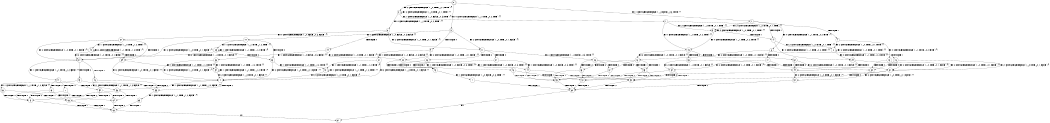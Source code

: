 digraph BCG {
size = "7, 10.5";
center = TRUE;
node [shape = circle];
0 [peripheries = 2];
0 -> 1 [label = "EX !1 !ATOMIC_EXCH_BRANCH (1, +0, FALSE, +0, 3, TRUE) !{}"];
0 -> 2 [label = "EX !2 !ATOMIC_EXCH_BRANCH (1, +0, TRUE, +0, 1, TRUE) !{}"];
0 -> 3 [label = "EX !0 !ATOMIC_EXCH_BRANCH (1, +1, TRUE, +0, 2, TRUE) !{}"];
1 -> 4 [label = "TERMINATE !1"];
1 -> 5 [label = "EX !2 !ATOMIC_EXCH_BRANCH (1, +0, TRUE, +0, 1, TRUE) !{}"];
1 -> 6 [label = "EX !0 !ATOMIC_EXCH_BRANCH (1, +1, TRUE, +0, 2, TRUE) !{}"];
2 -> 7 [label = "EX !1 !ATOMIC_EXCH_BRANCH (1, +0, FALSE, +0, 3, TRUE) !{}"];
2 -> 8 [label = "EX !0 !ATOMIC_EXCH_BRANCH (1, +1, TRUE, +0, 2, TRUE) !{}"];
2 -> 2 [label = "EX !2 !ATOMIC_EXCH_BRANCH (1, +0, TRUE, +0, 1, TRUE) !{}"];
3 -> 9 [label = "TERMINATE !0"];
3 -> 10 [label = "EX !1 !ATOMIC_EXCH_BRANCH (1, +0, FALSE, +0, 3, FALSE) !{}"];
3 -> 11 [label = "EX !2 !ATOMIC_EXCH_BRANCH (1, +0, TRUE, +0, 1, FALSE) !{}"];
4 -> 12 [label = "EX !2 !ATOMIC_EXCH_BRANCH (1, +0, TRUE, +0, 1, TRUE) !{}"];
4 -> 13 [label = "EX !0 !ATOMIC_EXCH_BRANCH (1, +1, TRUE, +0, 2, TRUE) !{}"];
5 -> 14 [label = "TERMINATE !1"];
5 -> 15 [label = "EX !0 !ATOMIC_EXCH_BRANCH (1, +1, TRUE, +0, 2, TRUE) !{}"];
5 -> 5 [label = "EX !2 !ATOMIC_EXCH_BRANCH (1, +0, TRUE, +0, 1, TRUE) !{}"];
6 -> 16 [label = "TERMINATE !1"];
6 -> 17 [label = "TERMINATE !0"];
6 -> 18 [label = "EX !2 !ATOMIC_EXCH_BRANCH (1, +0, TRUE, +0, 1, FALSE) !{}"];
7 -> 14 [label = "TERMINATE !1"];
7 -> 15 [label = "EX !0 !ATOMIC_EXCH_BRANCH (1, +1, TRUE, +0, 2, TRUE) !{}"];
7 -> 5 [label = "EX !2 !ATOMIC_EXCH_BRANCH (1, +0, TRUE, +0, 1, TRUE) !{}"];
8 -> 19 [label = "TERMINATE !0"];
8 -> 20 [label = "EX !1 !ATOMIC_EXCH_BRANCH (1, +0, FALSE, +0, 3, FALSE) !{}"];
8 -> 11 [label = "EX !2 !ATOMIC_EXCH_BRANCH (1, +0, TRUE, +0, 1, FALSE) !{}"];
9 -> 21 [label = "EX !1 !ATOMIC_EXCH_BRANCH (1, +0, FALSE, +0, 3, FALSE) !{}"];
9 -> 22 [label = "EX !2 !ATOMIC_EXCH_BRANCH (1, +0, TRUE, +0, 1, FALSE) !{}"];
10 -> 23 [label = "TERMINATE !0"];
10 -> 24 [label = "EX !2 !ATOMIC_EXCH_BRANCH (1, +0, TRUE, +0, 1, FALSE) !{}"];
10 -> 25 [label = "EX !1 !ATOMIC_EXCH_BRANCH (1, +1, TRUE, +1, 2, TRUE) !{}"];
11 -> 26 [label = "TERMINATE !2"];
11 -> 27 [label = "TERMINATE !0"];
11 -> 28 [label = "EX !1 !ATOMIC_EXCH_BRANCH (1, +0, FALSE, +0, 3, TRUE) !{}"];
12 -> 29 [label = "EX !0 !ATOMIC_EXCH_BRANCH (1, +1, TRUE, +0, 2, TRUE) !{}"];
12 -> 12 [label = "EX !2 !ATOMIC_EXCH_BRANCH (1, +0, TRUE, +0, 1, TRUE) !{}"];
13 -> 30 [label = "TERMINATE !0"];
13 -> 31 [label = "EX !2 !ATOMIC_EXCH_BRANCH (1, +0, TRUE, +0, 1, FALSE) !{}"];
14 -> 12 [label = "EX !2 !ATOMIC_EXCH_BRANCH (1, +0, TRUE, +0, 1, TRUE) !{}"];
14 -> 29 [label = "EX !0 !ATOMIC_EXCH_BRANCH (1, +1, TRUE, +0, 2, TRUE) !{}"];
15 -> 32 [label = "TERMINATE !1"];
15 -> 33 [label = "TERMINATE !0"];
15 -> 18 [label = "EX !2 !ATOMIC_EXCH_BRANCH (1, +0, TRUE, +0, 1, FALSE) !{}"];
16 -> 30 [label = "TERMINATE !0"];
16 -> 31 [label = "EX !2 !ATOMIC_EXCH_BRANCH (1, +0, TRUE, +0, 1, FALSE) !{}"];
17 -> 30 [label = "TERMINATE !1"];
17 -> 34 [label = "EX !2 !ATOMIC_EXCH_BRANCH (1, +0, TRUE, +0, 1, FALSE) !{}"];
18 -> 35 [label = "TERMINATE !1"];
18 -> 36 [label = "TERMINATE !2"];
18 -> 37 [label = "TERMINATE !0"];
19 -> 22 [label = "EX !2 !ATOMIC_EXCH_BRANCH (1, +0, TRUE, +0, 1, FALSE) !{}"];
19 -> 38 [label = "EX !1 !ATOMIC_EXCH_BRANCH (1, +0, FALSE, +0, 3, FALSE) !{}"];
20 -> 39 [label = "TERMINATE !0"];
20 -> 24 [label = "EX !2 !ATOMIC_EXCH_BRANCH (1, +0, TRUE, +0, 1, FALSE) !{}"];
20 -> 40 [label = "EX !1 !ATOMIC_EXCH_BRANCH (1, +1, TRUE, +1, 2, TRUE) !{}"];
21 -> 41 [label = "EX !2 !ATOMIC_EXCH_BRANCH (1, +0, TRUE, +0, 1, FALSE) !{}"];
21 -> 42 [label = "EX !1 !ATOMIC_EXCH_BRANCH (1, +1, TRUE, +1, 2, TRUE) !{}"];
22 -> 43 [label = "TERMINATE !2"];
22 -> 44 [label = "EX !1 !ATOMIC_EXCH_BRANCH (1, +0, FALSE, +0, 3, TRUE) !{}"];
23 -> 42 [label = "EX !1 !ATOMIC_EXCH_BRANCH (1, +1, TRUE, +1, 2, TRUE) !{}"];
23 -> 41 [label = "EX !2 !ATOMIC_EXCH_BRANCH (1, +0, TRUE, +0, 1, FALSE) !{}"];
24 -> 45 [label = "TERMINATE !2"];
24 -> 46 [label = "TERMINATE !0"];
24 -> 47 [label = "EX !1 !ATOMIC_EXCH_BRANCH (1, +1, TRUE, +1, 2, FALSE) !{}"];
25 -> 23 [label = "TERMINATE !0"];
25 -> 24 [label = "EX !2 !ATOMIC_EXCH_BRANCH (1, +0, TRUE, +0, 1, FALSE) !{}"];
25 -> 25 [label = "EX !1 !ATOMIC_EXCH_BRANCH (1, +1, TRUE, +1, 2, TRUE) !{}"];
26 -> 43 [label = "TERMINATE !0"];
26 -> 48 [label = "EX !1 !ATOMIC_EXCH_BRANCH (1, +0, FALSE, +0, 3, TRUE) !{}"];
27 -> 43 [label = "TERMINATE !2"];
27 -> 44 [label = "EX !1 !ATOMIC_EXCH_BRANCH (1, +0, FALSE, +0, 3, TRUE) !{}"];
28 -> 35 [label = "TERMINATE !1"];
28 -> 36 [label = "TERMINATE !2"];
28 -> 37 [label = "TERMINATE !0"];
29 -> 49 [label = "TERMINATE !0"];
29 -> 31 [label = "EX !2 !ATOMIC_EXCH_BRANCH (1, +0, TRUE, +0, 1, FALSE) !{}"];
30 -> 50 [label = "EX !2 !ATOMIC_EXCH_BRANCH (1, +0, TRUE, +0, 1, FALSE) !{}"];
31 -> 51 [label = "TERMINATE !2"];
31 -> 52 [label = "TERMINATE !0"];
32 -> 31 [label = "EX !2 !ATOMIC_EXCH_BRANCH (1, +0, TRUE, +0, 1, FALSE) !{}"];
32 -> 49 [label = "TERMINATE !0"];
33 -> 34 [label = "EX !2 !ATOMIC_EXCH_BRANCH (1, +0, TRUE, +0, 1, FALSE) !{}"];
33 -> 49 [label = "TERMINATE !1"];
34 -> 52 [label = "TERMINATE !1"];
34 -> 53 [label = "TERMINATE !2"];
35 -> 51 [label = "TERMINATE !2"];
35 -> 52 [label = "TERMINATE !0"];
36 -> 51 [label = "TERMINATE !1"];
36 -> 53 [label = "TERMINATE !0"];
37 -> 52 [label = "TERMINATE !1"];
37 -> 53 [label = "TERMINATE !2"];
38 -> 41 [label = "EX !2 !ATOMIC_EXCH_BRANCH (1, +0, TRUE, +0, 1, FALSE) !{}"];
38 -> 54 [label = "EX !1 !ATOMIC_EXCH_BRANCH (1, +1, TRUE, +1, 2, TRUE) !{}"];
39 -> 41 [label = "EX !2 !ATOMIC_EXCH_BRANCH (1, +0, TRUE, +0, 1, FALSE) !{}"];
39 -> 54 [label = "EX !1 !ATOMIC_EXCH_BRANCH (1, +1, TRUE, +1, 2, TRUE) !{}"];
40 -> 39 [label = "TERMINATE !0"];
40 -> 24 [label = "EX !2 !ATOMIC_EXCH_BRANCH (1, +0, TRUE, +0, 1, FALSE) !{}"];
40 -> 40 [label = "EX !1 !ATOMIC_EXCH_BRANCH (1, +1, TRUE, +1, 2, TRUE) !{}"];
41 -> 55 [label = "TERMINATE !2"];
41 -> 56 [label = "EX !1 !ATOMIC_EXCH_BRANCH (1, +1, TRUE, +1, 2, FALSE) !{}"];
42 -> 41 [label = "EX !2 !ATOMIC_EXCH_BRANCH (1, +0, TRUE, +0, 1, FALSE) !{}"];
42 -> 42 [label = "EX !1 !ATOMIC_EXCH_BRANCH (1, +1, TRUE, +1, 2, TRUE) !{}"];
43 -> 57 [label = "EX !1 !ATOMIC_EXCH_BRANCH (1, +0, FALSE, +0, 3, TRUE) !{}"];
44 -> 52 [label = "TERMINATE !1"];
44 -> 53 [label = "TERMINATE !2"];
45 -> 58 [label = "EX !1 !ATOMIC_EXCH_BRANCH (1, +1, TRUE, +1, 2, FALSE) !{}"];
45 -> 55 [label = "TERMINATE !0"];
46 -> 56 [label = "EX !1 !ATOMIC_EXCH_BRANCH (1, +1, TRUE, +1, 2, FALSE) !{}"];
46 -> 55 [label = "TERMINATE !2"];
47 -> 59 [label = "TERMINATE !1"];
47 -> 60 [label = "TERMINATE !2"];
47 -> 61 [label = "TERMINATE !0"];
48 -> 51 [label = "TERMINATE !1"];
48 -> 53 [label = "TERMINATE !0"];
49 -> 50 [label = "EX !2 !ATOMIC_EXCH_BRANCH (1, +0, TRUE, +0, 1, FALSE) !{}"];
50 -> 62 [label = "TERMINATE !2"];
51 -> 62 [label = "TERMINATE !0"];
52 -> 62 [label = "TERMINATE !2"];
53 -> 62 [label = "TERMINATE !1"];
54 -> 41 [label = "EX !2 !ATOMIC_EXCH_BRANCH (1, +0, TRUE, +0, 1, FALSE) !{}"];
54 -> 54 [label = "EX !1 !ATOMIC_EXCH_BRANCH (1, +1, TRUE, +1, 2, TRUE) !{}"];
55 -> 63 [label = "EX !1 !ATOMIC_EXCH_BRANCH (1, +1, TRUE, +1, 2, FALSE) !{}"];
56 -> 64 [label = "TERMINATE !1"];
56 -> 65 [label = "TERMINATE !2"];
57 -> 62 [label = "TERMINATE !1"];
58 -> 66 [label = "TERMINATE !1"];
58 -> 65 [label = "TERMINATE !0"];
59 -> 66 [label = "TERMINATE !2"];
59 -> 64 [label = "TERMINATE !0"];
60 -> 66 [label = "TERMINATE !1"];
60 -> 65 [label = "TERMINATE !0"];
61 -> 64 [label = "TERMINATE !1"];
61 -> 65 [label = "TERMINATE !2"];
62 -> 67 [label = "exit"];
63 -> 68 [label = "TERMINATE !1"];
64 -> 68 [label = "TERMINATE !2"];
65 -> 68 [label = "TERMINATE !1"];
66 -> 68 [label = "TERMINATE !0"];
68 -> 67 [label = "exit"];
}
